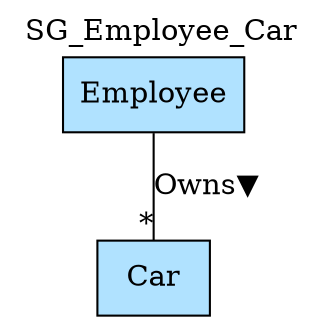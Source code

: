 digraph {graph[label=SG_Employee_Car,labelloc=tl,labelfontsize=12];
"Employee"[shape=record,fillcolor=lightskyblue1,style = filled,label="Employee"];
"Car"[shape=record,fillcolor=lightskyblue1,style = filled,label="Car"];

"Employee"->"Car"[label="Owns▼",dir=none,taillabel="",headlabel="*"];
}